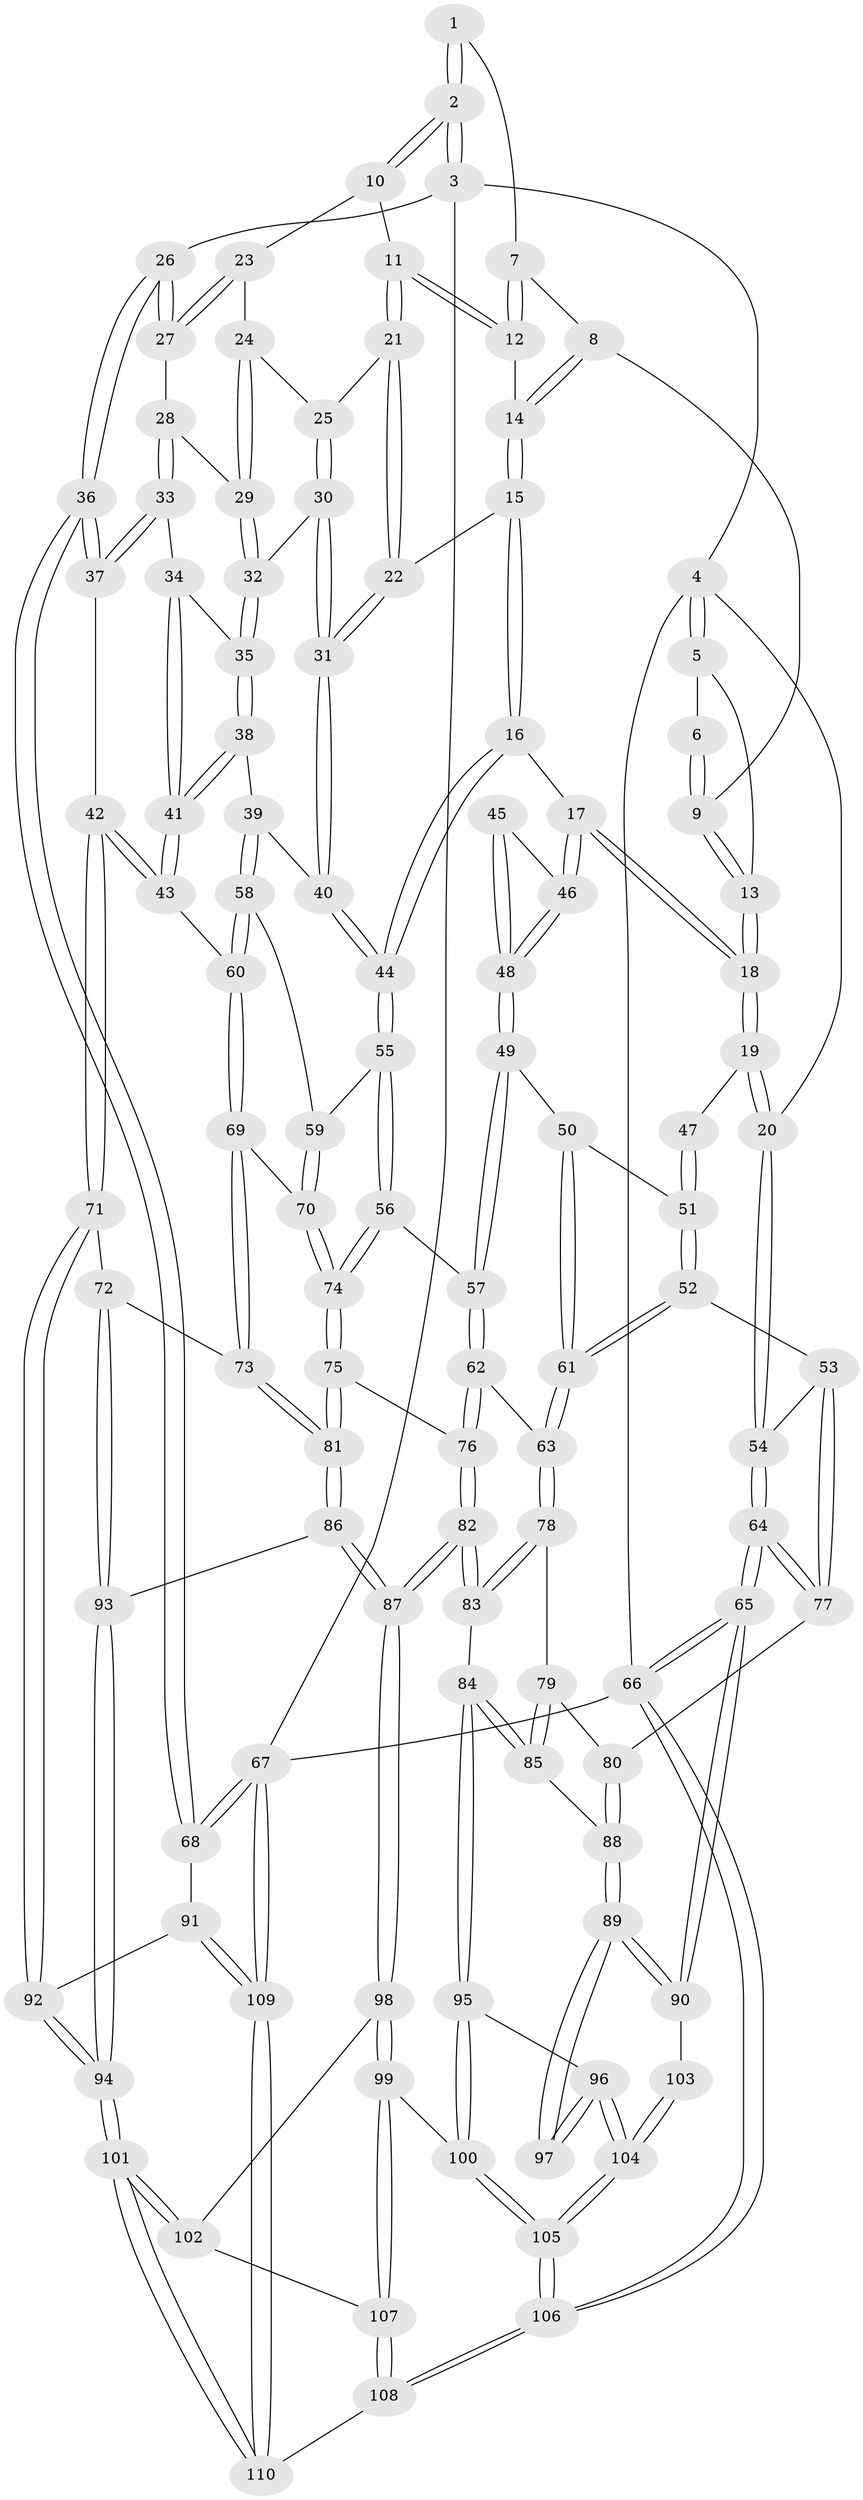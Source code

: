// coarse degree distribution, {4: 0.34545454545454546, 6: 0.16363636363636364, 3: 0.2, 5: 0.2545454545454545, 8: 0.01818181818181818, 7: 0.01818181818181818}
// Generated by graph-tools (version 1.1) at 2025/21/03/04/25 18:21:35]
// undirected, 110 vertices, 272 edges
graph export_dot {
graph [start="1"]
  node [color=gray90,style=filled];
  1 [pos="+0.6536851594221631+0"];
  2 [pos="+1+0"];
  3 [pos="+1+0"];
  4 [pos="+0+0"];
  5 [pos="+0.23370741197841083+0"];
  6 [pos="+0.413525610492734+0"];
  7 [pos="+0.6476692686668545+0"];
  8 [pos="+0.49132405596313355+0.09666570770435993"];
  9 [pos="+0.4710770685524086+0.08400793780397255"];
  10 [pos="+0.8574145737531986+0.10664581558042302"];
  11 [pos="+0.6491682788923128+0.10569991351923745"];
  12 [pos="+0.6436940479029727+0.09687812657567857"];
  13 [pos="+0.3498863047568122+0.09963954139580172"];
  14 [pos="+0.5087747744710758+0.12189247236578973"];
  15 [pos="+0.4716539331830182+0.26770888385469516"];
  16 [pos="+0.45595473658406166+0.2780471340110735"];
  17 [pos="+0.4259617864403596+0.28105722400232774"];
  18 [pos="+0.3329534141773224+0.18187550056132018"];
  19 [pos="+0.07903273714540929+0.21184563393530467"];
  20 [pos="+0+0.07764684213665524"];
  21 [pos="+0.6567742906721971+0.1852278633648043"];
  22 [pos="+0.5564196267413899+0.26230392202377933"];
  23 [pos="+0.8553427499076957+0.11261615164576257"];
  24 [pos="+0.7829569845875821+0.18926393126681526"];
  25 [pos="+0.6900717337812912+0.20977707109675892"];
  26 [pos="+1+0.15836274714830964"];
  27 [pos="+0.8794432577170268+0.27373859841964526"];
  28 [pos="+0.869954355944898+0.28904023548607005"];
  29 [pos="+0.8027684133780261+0.29117133954105007"];
  30 [pos="+0.7187169913129349+0.30035751752083567"];
  31 [pos="+0.6461415675197738+0.343408623013033"];
  32 [pos="+0.7591837382492631+0.3168387067563064"];
  33 [pos="+0.8718299464105437+0.2937011372293394"];
  34 [pos="+0.8490698327323594+0.37302062383948476"];
  35 [pos="+0.7604016824083378+0.32400920174379155"];
  36 [pos="+1+0.5087902006418905"];
  37 [pos="+1+0.503745110011723"];
  38 [pos="+0.7654827068638008+0.40040624965063504"];
  39 [pos="+0.7213532998974632+0.4154477451492689"];
  40 [pos="+0.6451931083749356+0.3499488896477377"];
  41 [pos="+0.8452995825912016+0.4717075993480209"];
  42 [pos="+0.934186983169184+0.5232901400175749"];
  43 [pos="+0.8511978447498135+0.480985384913557"];
  44 [pos="+0.5746090094021462+0.477440233882689"];
  45 [pos="+0.19601132994632636+0.2684103714053844"];
  46 [pos="+0.37882894493998814+0.34227352078872647"];
  47 [pos="+0.08435766976539483+0.21815417190648748"];
  48 [pos="+0.353252273345034+0.3907821222001481"];
  49 [pos="+0.3511065064046348+0.39514941280741345"];
  50 [pos="+0.33675981710921565+0.4142389174689474"];
  51 [pos="+0.21480628823650505+0.41376990892406984"];
  52 [pos="+0.15348787561031094+0.5204110223209575"];
  53 [pos="+0.1316169416430466+0.5392247594872578"];
  54 [pos="+0+0.2796929085428334"];
  55 [pos="+0.5746786100250891+0.4784469281610079"];
  56 [pos="+0.5683064161917388+0.48729048341379333"];
  57 [pos="+0.5605424107553818+0.4904616036441519"];
  58 [pos="+0.6645174055528514+0.4830393121342979"];
  59 [pos="+0.6348108073278999+0.48381212767795156"];
  60 [pos="+0.7338842101264018+0.5219565696924129"];
  61 [pos="+0.37134874749862834+0.5636903869721899"];
  62 [pos="+0.4806830903406312+0.5419012530577245"];
  63 [pos="+0.3731809495998781+0.5669332248719124"];
  64 [pos="+0+0.7942917027566992"];
  65 [pos="+0+0.8380930686728452"];
  66 [pos="+0+1"];
  67 [pos="+1+1"];
  68 [pos="+1+0.8101199049418548"];
  69 [pos="+0.7215718847320169+0.6120876869893965"];
  70 [pos="+0.6953207000184816+0.6115932495365463"];
  71 [pos="+0.82082113544675+0.666475813544438"];
  72 [pos="+0.7903238681039264+0.6674406181084351"];
  73 [pos="+0.740821772890981+0.6317827775461834"];
  74 [pos="+0.6134751344377481+0.6247506539059816"];
  75 [pos="+0.6075631371582603+0.6388419622270712"];
  76 [pos="+0.5277326822591205+0.6563826079918798"];
  77 [pos="+0.1234150664190523+0.6019327011925855"];
  78 [pos="+0.3707254385181853+0.5778433040091663"];
  79 [pos="+0.2570012044838492+0.6127897926921766"];
  80 [pos="+0.13051452856504694+0.6081392048146121"];
  81 [pos="+0.6289321187205583+0.7196201812230676"];
  82 [pos="+0.44647364713233356+0.7448891576601819"];
  83 [pos="+0.3834515928829019+0.706445908664682"];
  84 [pos="+0.3446709326585182+0.7260508583773906"];
  85 [pos="+0.2546605468685456+0.7018097476913577"];
  86 [pos="+0.6304568042543371+0.7358905520778372"];
  87 [pos="+0.4723872283307294+0.7828618871143687"];
  88 [pos="+0.1854532083065438+0.7004689276913162"];
  89 [pos="+0.18438846275083487+0.7055643072497773"];
  90 [pos="+0.07821683525929732+0.8177846705944796"];
  91 [pos="+0.965934955775766+0.8405572968045903"];
  92 [pos="+0.9051743784370706+0.8234124741357536"];
  93 [pos="+0.6856452116507104+0.7814397428869806"];
  94 [pos="+0.7114105746413019+0.8967717824096947"];
  95 [pos="+0.26905376050288177+0.8415110355533703"];
  96 [pos="+0.25606180011409757+0.8447020648142481"];
  97 [pos="+0.22543884340627476+0.8309096700974292"];
  98 [pos="+0.47457803597177267+0.8036785345572803"];
  99 [pos="+0.37710470963485593+0.9092655584369634"];
  100 [pos="+0.3558859769580244+0.9070827216537698"];
  101 [pos="+0.6772727627112171+0.9595992400549435"];
  102 [pos="+0.5264901306312806+0.8670624354309269"];
  103 [pos="+0.14036158768579657+0.8388570985526169"];
  104 [pos="+0.17976640129250926+1"];
  105 [pos="+0.16448689484639492+1"];
  106 [pos="+0.08894337940697641+1"];
  107 [pos="+0.4314450599965087+1"];
  108 [pos="+0.4713350994977464+1"];
  109 [pos="+0.7676998264898264+1"];
  110 [pos="+0.6797208450915226+1"];
  1 -- 2;
  1 -- 2;
  1 -- 7;
  2 -- 3;
  2 -- 3;
  2 -- 10;
  2 -- 10;
  3 -- 4;
  3 -- 26;
  3 -- 67;
  4 -- 5;
  4 -- 5;
  4 -- 20;
  4 -- 66;
  5 -- 6;
  5 -- 13;
  6 -- 9;
  6 -- 9;
  7 -- 8;
  7 -- 12;
  7 -- 12;
  8 -- 9;
  8 -- 14;
  8 -- 14;
  9 -- 13;
  9 -- 13;
  10 -- 11;
  10 -- 23;
  11 -- 12;
  11 -- 12;
  11 -- 21;
  11 -- 21;
  12 -- 14;
  13 -- 18;
  13 -- 18;
  14 -- 15;
  14 -- 15;
  15 -- 16;
  15 -- 16;
  15 -- 22;
  16 -- 17;
  16 -- 44;
  16 -- 44;
  17 -- 18;
  17 -- 18;
  17 -- 46;
  17 -- 46;
  18 -- 19;
  18 -- 19;
  19 -- 20;
  19 -- 20;
  19 -- 47;
  20 -- 54;
  20 -- 54;
  21 -- 22;
  21 -- 22;
  21 -- 25;
  22 -- 31;
  22 -- 31;
  23 -- 24;
  23 -- 27;
  23 -- 27;
  24 -- 25;
  24 -- 29;
  24 -- 29;
  25 -- 30;
  25 -- 30;
  26 -- 27;
  26 -- 27;
  26 -- 36;
  26 -- 36;
  27 -- 28;
  28 -- 29;
  28 -- 33;
  28 -- 33;
  29 -- 32;
  29 -- 32;
  30 -- 31;
  30 -- 31;
  30 -- 32;
  31 -- 40;
  31 -- 40;
  32 -- 35;
  32 -- 35;
  33 -- 34;
  33 -- 37;
  33 -- 37;
  34 -- 35;
  34 -- 41;
  34 -- 41;
  35 -- 38;
  35 -- 38;
  36 -- 37;
  36 -- 37;
  36 -- 68;
  36 -- 68;
  37 -- 42;
  38 -- 39;
  38 -- 41;
  38 -- 41;
  39 -- 40;
  39 -- 58;
  39 -- 58;
  40 -- 44;
  40 -- 44;
  41 -- 43;
  41 -- 43;
  42 -- 43;
  42 -- 43;
  42 -- 71;
  42 -- 71;
  43 -- 60;
  44 -- 55;
  44 -- 55;
  45 -- 46;
  45 -- 48;
  45 -- 48;
  46 -- 48;
  46 -- 48;
  47 -- 51;
  47 -- 51;
  48 -- 49;
  48 -- 49;
  49 -- 50;
  49 -- 57;
  49 -- 57;
  50 -- 51;
  50 -- 61;
  50 -- 61;
  51 -- 52;
  51 -- 52;
  52 -- 53;
  52 -- 61;
  52 -- 61;
  53 -- 54;
  53 -- 77;
  53 -- 77;
  54 -- 64;
  54 -- 64;
  55 -- 56;
  55 -- 56;
  55 -- 59;
  56 -- 57;
  56 -- 74;
  56 -- 74;
  57 -- 62;
  57 -- 62;
  58 -- 59;
  58 -- 60;
  58 -- 60;
  59 -- 70;
  59 -- 70;
  60 -- 69;
  60 -- 69;
  61 -- 63;
  61 -- 63;
  62 -- 63;
  62 -- 76;
  62 -- 76;
  63 -- 78;
  63 -- 78;
  64 -- 65;
  64 -- 65;
  64 -- 77;
  64 -- 77;
  65 -- 66;
  65 -- 66;
  65 -- 90;
  65 -- 90;
  66 -- 106;
  66 -- 106;
  66 -- 67;
  67 -- 68;
  67 -- 68;
  67 -- 109;
  67 -- 109;
  68 -- 91;
  69 -- 70;
  69 -- 73;
  69 -- 73;
  70 -- 74;
  70 -- 74;
  71 -- 72;
  71 -- 92;
  71 -- 92;
  72 -- 73;
  72 -- 93;
  72 -- 93;
  73 -- 81;
  73 -- 81;
  74 -- 75;
  74 -- 75;
  75 -- 76;
  75 -- 81;
  75 -- 81;
  76 -- 82;
  76 -- 82;
  77 -- 80;
  78 -- 79;
  78 -- 83;
  78 -- 83;
  79 -- 80;
  79 -- 85;
  79 -- 85;
  80 -- 88;
  80 -- 88;
  81 -- 86;
  81 -- 86;
  82 -- 83;
  82 -- 83;
  82 -- 87;
  82 -- 87;
  83 -- 84;
  84 -- 85;
  84 -- 85;
  84 -- 95;
  84 -- 95;
  85 -- 88;
  86 -- 87;
  86 -- 87;
  86 -- 93;
  87 -- 98;
  87 -- 98;
  88 -- 89;
  88 -- 89;
  89 -- 90;
  89 -- 90;
  89 -- 97;
  89 -- 97;
  90 -- 103;
  91 -- 92;
  91 -- 109;
  91 -- 109;
  92 -- 94;
  92 -- 94;
  93 -- 94;
  93 -- 94;
  94 -- 101;
  94 -- 101;
  95 -- 96;
  95 -- 100;
  95 -- 100;
  96 -- 97;
  96 -- 97;
  96 -- 104;
  96 -- 104;
  98 -- 99;
  98 -- 99;
  98 -- 102;
  99 -- 100;
  99 -- 107;
  99 -- 107;
  100 -- 105;
  100 -- 105;
  101 -- 102;
  101 -- 102;
  101 -- 110;
  101 -- 110;
  102 -- 107;
  103 -- 104;
  103 -- 104;
  104 -- 105;
  104 -- 105;
  105 -- 106;
  105 -- 106;
  106 -- 108;
  106 -- 108;
  107 -- 108;
  107 -- 108;
  108 -- 110;
  109 -- 110;
  109 -- 110;
}
